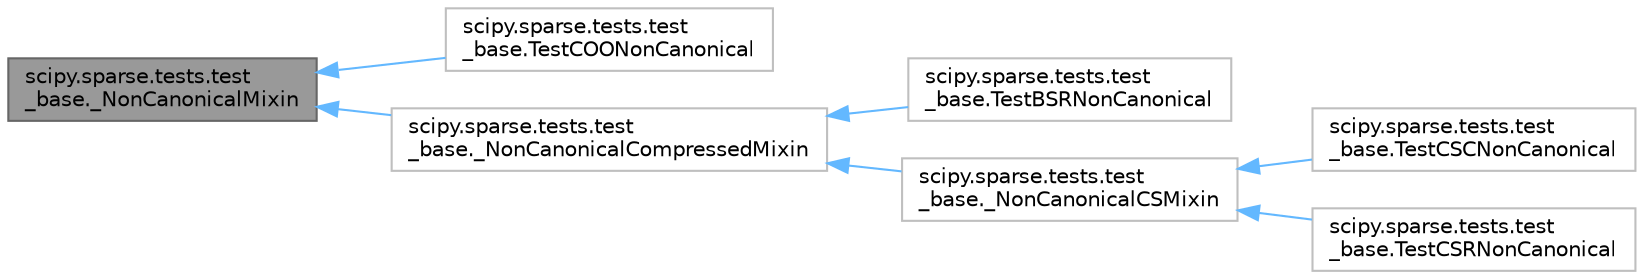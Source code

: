 digraph "scipy.sparse.tests.test_base._NonCanonicalMixin"
{
 // LATEX_PDF_SIZE
  bgcolor="transparent";
  edge [fontname=Helvetica,fontsize=10,labelfontname=Helvetica,labelfontsize=10];
  node [fontname=Helvetica,fontsize=10,shape=box,height=0.2,width=0.4];
  rankdir="LR";
  Node1 [id="Node000001",label="scipy.sparse.tests.test\l_base._NonCanonicalMixin",height=0.2,width=0.4,color="gray40", fillcolor="grey60", style="filled", fontcolor="black",tooltip=" "];
  Node1 -> Node2 [id="edge1_Node000001_Node000002",dir="back",color="steelblue1",style="solid",tooltip=" "];
  Node2 [id="Node000002",label="scipy.sparse.tests.test\l_base.TestCOONonCanonical",height=0.2,width=0.4,color="grey75", fillcolor="white", style="filled",URL="$da/d38/classscipy_1_1sparse_1_1tests_1_1test__base_1_1TestCOONonCanonical.html",tooltip=" "];
  Node1 -> Node3 [id="edge2_Node000001_Node000003",dir="back",color="steelblue1",style="solid",tooltip=" "];
  Node3 [id="Node000003",label="scipy.sparse.tests.test\l_base._NonCanonicalCompressedMixin",height=0.2,width=0.4,color="grey75", fillcolor="white", style="filled",URL="$d0/d78/classscipy_1_1sparse_1_1tests_1_1test__base_1_1__NonCanonicalCompressedMixin.html",tooltip=" "];
  Node3 -> Node4 [id="edge3_Node000003_Node000004",dir="back",color="steelblue1",style="solid",tooltip=" "];
  Node4 [id="Node000004",label="scipy.sparse.tests.test\l_base.TestBSRNonCanonical",height=0.2,width=0.4,color="grey75", fillcolor="white", style="filled",URL="$d0/d19/classscipy_1_1sparse_1_1tests_1_1test__base_1_1TestBSRNonCanonical.html",tooltip=" "];
  Node3 -> Node5 [id="edge4_Node000003_Node000005",dir="back",color="steelblue1",style="solid",tooltip=" "];
  Node5 [id="Node000005",label="scipy.sparse.tests.test\l_base._NonCanonicalCSMixin",height=0.2,width=0.4,color="grey75", fillcolor="white", style="filled",URL="$dc/d0b/classscipy_1_1sparse_1_1tests_1_1test__base_1_1__NonCanonicalCSMixin.html",tooltip=" "];
  Node5 -> Node6 [id="edge5_Node000005_Node000006",dir="back",color="steelblue1",style="solid",tooltip=" "];
  Node6 [id="Node000006",label="scipy.sparse.tests.test\l_base.TestCSCNonCanonical",height=0.2,width=0.4,color="grey75", fillcolor="white", style="filled",URL="$d7/dd7/classscipy_1_1sparse_1_1tests_1_1test__base_1_1TestCSCNonCanonical.html",tooltip=" "];
  Node5 -> Node7 [id="edge6_Node000005_Node000007",dir="back",color="steelblue1",style="solid",tooltip=" "];
  Node7 [id="Node000007",label="scipy.sparse.tests.test\l_base.TestCSRNonCanonical",height=0.2,width=0.4,color="grey75", fillcolor="white", style="filled",URL="$df/d25/classscipy_1_1sparse_1_1tests_1_1test__base_1_1TestCSRNonCanonical.html",tooltip=" "];
}
